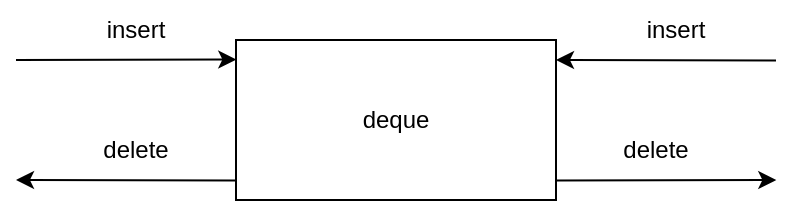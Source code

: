 <mxfile>
    <diagram name="Page-1" id="HenQHb2miLEYXJB0rj8y">
        <mxGraphModel dx="911" dy="462" grid="1" gridSize="10" guides="1" tooltips="1" connect="1" arrows="1" fold="1" page="1" pageScale="1" pageWidth="700" pageHeight="1000" math="0" shadow="0">
            <root>
                <mxCell id="0"/>
                <mxCell id="1" parent="0"/>
                <mxCell id="2" value="deque" style="rounded=0;whiteSpace=wrap;html=1;" vertex="1" parent="1">
                    <mxGeometry x="280" y="120" width="160" height="80" as="geometry"/>
                </mxCell>
                <mxCell id="3" value="" style="endArrow=classic;html=1;entryX=0.001;entryY=0.122;entryDx=0;entryDy=0;entryPerimeter=0;" edge="1" parent="1" target="2">
                    <mxGeometry width="50" height="50" relative="1" as="geometry">
                        <mxPoint x="170" y="130" as="sourcePoint"/>
                        <mxPoint x="370" y="260" as="targetPoint"/>
                        <Array as="points"/>
                    </mxGeometry>
                </mxCell>
                <mxCell id="4" value="" style="endArrow=classic;html=1;entryX=0.001;entryY=0.122;entryDx=0;entryDy=0;entryPerimeter=0;" edge="1" parent="1">
                    <mxGeometry width="50" height="50" relative="1" as="geometry">
                        <mxPoint x="440" y="190.24" as="sourcePoint"/>
                        <mxPoint x="550.16" y="190.0" as="targetPoint"/>
                        <Array as="points"/>
                    </mxGeometry>
                </mxCell>
                <mxCell id="5" value="" style="endArrow=classic;html=1;exitX=0;exitY=0.878;exitDx=0;exitDy=0;exitPerimeter=0;" edge="1" parent="1" source="2">
                    <mxGeometry width="50" height="50" relative="1" as="geometry">
                        <mxPoint x="190" y="150" as="sourcePoint"/>
                        <mxPoint x="170" y="190" as="targetPoint"/>
                        <Array as="points"/>
                    </mxGeometry>
                </mxCell>
                <mxCell id="6" value="" style="endArrow=classic;html=1;exitX=0;exitY=0.878;exitDx=0;exitDy=0;exitPerimeter=0;" edge="1" parent="1">
                    <mxGeometry width="50" height="50" relative="1" as="geometry">
                        <mxPoint x="550" y="130.24" as="sourcePoint"/>
                        <mxPoint x="440" y="130" as="targetPoint"/>
                        <Array as="points"/>
                    </mxGeometry>
                </mxCell>
                <mxCell id="7" value="insert" style="text;html=1;strokeColor=none;fillColor=none;align=center;verticalAlign=middle;whiteSpace=wrap;rounded=0;" vertex="1" parent="1">
                    <mxGeometry x="200" y="100" width="60" height="30" as="geometry"/>
                </mxCell>
                <mxCell id="8" value="insert" style="text;html=1;strokeColor=none;fillColor=none;align=center;verticalAlign=middle;whiteSpace=wrap;rounded=0;" vertex="1" parent="1">
                    <mxGeometry x="470" y="100" width="60" height="30" as="geometry"/>
                </mxCell>
                <mxCell id="10" value="delete" style="text;html=1;strokeColor=none;fillColor=none;align=center;verticalAlign=middle;whiteSpace=wrap;rounded=0;" vertex="1" parent="1">
                    <mxGeometry x="200" y="160" width="60" height="30" as="geometry"/>
                </mxCell>
                <mxCell id="11" value="delete" style="text;html=1;strokeColor=none;fillColor=none;align=center;verticalAlign=middle;whiteSpace=wrap;rounded=0;" vertex="1" parent="1">
                    <mxGeometry x="460" y="160" width="60" height="30" as="geometry"/>
                </mxCell>
            </root>
        </mxGraphModel>
    </diagram>
</mxfile>